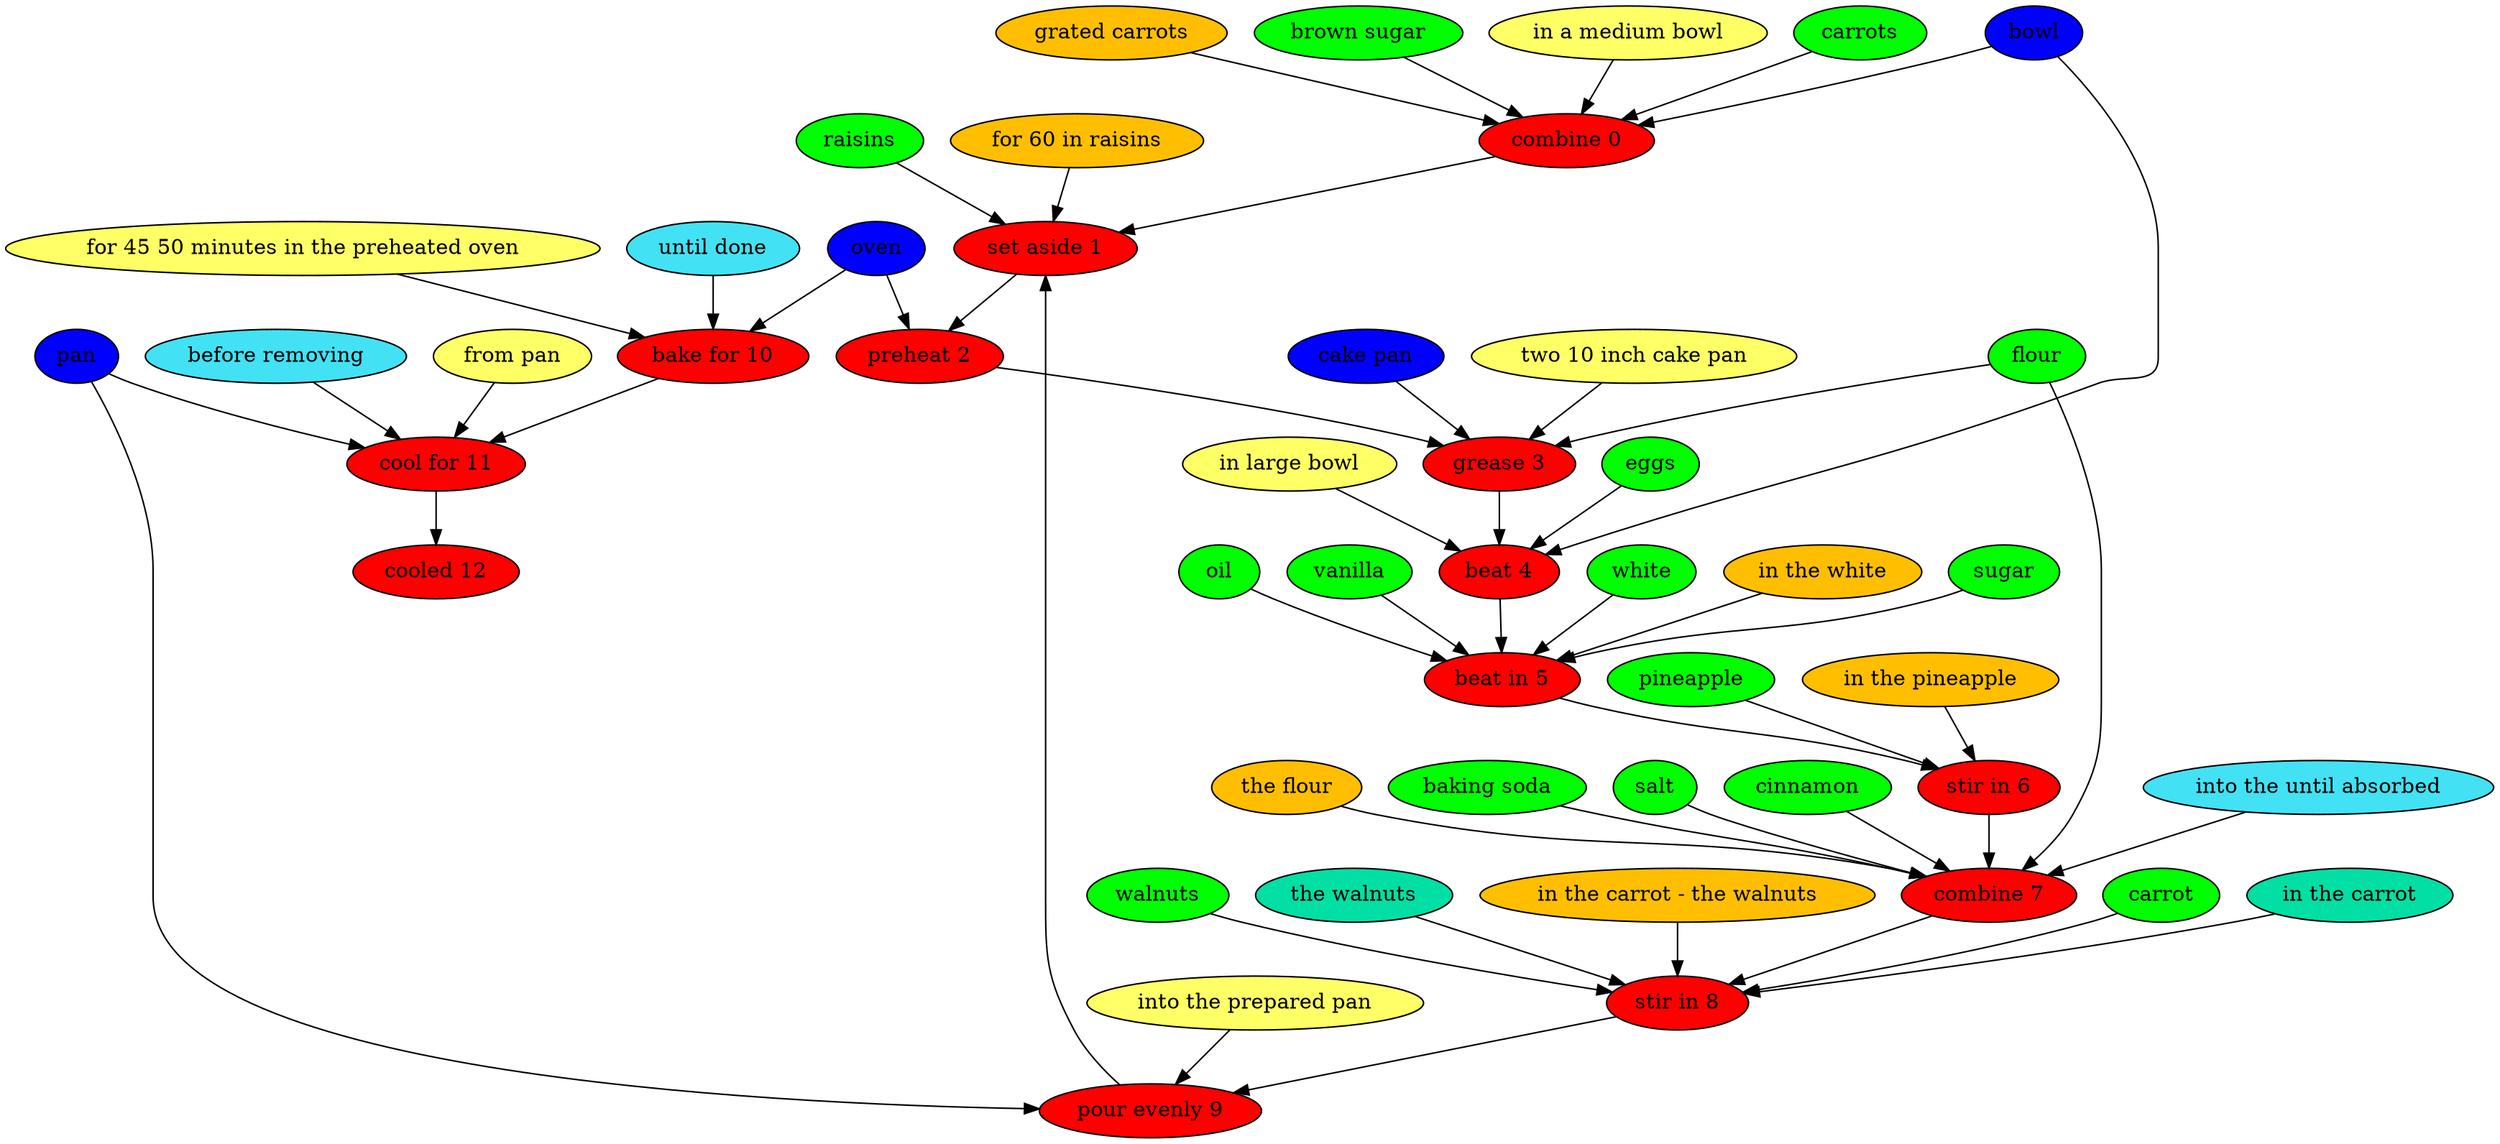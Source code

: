 digraph G {
"combine 0" [style=filled, fillcolor=red];
carrots [style=filled, fillcolor=green];
carrots -> "combine 0";
"grated carrots" [style=filled, fillcolor="#01DFA5"];
"grated carrots" -> "combine 0";
"brown sugar" [style=filled, fillcolor=green];
"brown sugar" -> "combine 0";
bowl [style=filled, fillcolor="#0000ff"];
bowl -> "combine 0";
"in a medium bowl" [style=filled, fillcolor="#ffff66"];
"in a medium bowl" -> "combine 0";
"grated carrots" [style=filled, fillcolor="#FFBF00"];
"set aside 1" [style=filled, fillcolor=red];
raisins [style=filled, fillcolor=green];
raisins -> "set aside 1";
"for 60 in raisins" [style=filled, fillcolor="#01DFA5"];
"for 60 in raisins" -> "set aside 1";
"for 60 in raisins" [style=filled, fillcolor="#FFBF00"];
"preheat 2" [style=filled, fillcolor=red];
oven [style=filled, fillcolor="#0000ff"];
oven -> "preheat 2";
"grease 3" [style=filled, fillcolor=red];
flour [style=filled, fillcolor=green];
flour -> "grease 3";
"cake pan" [style=filled, fillcolor="#0000ff"];
"cake pan" -> "grease 3";
"two 10 inch cake pan" [style=filled, fillcolor="#ffff66"];
"two 10 inch cake pan" -> "grease 3";
pan [style=filled, fillcolor="#0000ff"];
"beat 4" [style=filled, fillcolor=red];
eggs [style=filled, fillcolor=green];
eggs -> "beat 4";
bowl [style=filled, fillcolor="#0000ff"];
bowl -> "beat 4";
"in large bowl" [style=filled, fillcolor="#ffff66"];
"in large bowl" -> "beat 4";
"beat in 5" [style=filled, fillcolor=red];
white [style=filled, fillcolor=green];
white -> "beat in 5";
"in the white" [style=filled, fillcolor="#01DFA5"];
"in the white" -> "beat in 5";
sugar [style=filled, fillcolor=green];
sugar -> "beat in 5";
oil [style=filled, fillcolor=green];
oil -> "beat in 5";
vanilla [style=filled, fillcolor=green];
vanilla -> "beat in 5";
"in the white" [style=filled, fillcolor="#FFBF00"];
"stir in 6" [style=filled, fillcolor=red];
pineapple [style=filled, fillcolor=green];
pineapple -> "stir in 6";
"in the pineapple" [style=filled, fillcolor="#01DFA5"];
"in the pineapple" -> "stir in 6";
"in the pineapple" [style=filled, fillcolor="#FFBF00"];
"combine 7" [style=filled, fillcolor=red];
"into the until absorbed" [style=filled, fillcolor="#42e2f4"];
"into the until absorbed" -> "combine 7";
flour [style=filled, fillcolor=green];
flour -> "combine 7";
"the flour" [style=filled, fillcolor="#01DFA5"];
"the flour" -> "combine 7";
"baking soda" [style=filled, fillcolor=green];
"baking soda" -> "combine 7";
salt [style=filled, fillcolor=green];
salt -> "combine 7";
cinnamon [style=filled, fillcolor=green];
cinnamon -> "combine 7";
"the flour" [style=filled, fillcolor="#FFBF00"];
"stir in 8" [style=filled, fillcolor=red];
carrot [style=filled, fillcolor=green];
carrot -> "stir in 8";
"in the carrot" [style=filled, fillcolor="#01DFA5"];
"in the carrot" -> "stir in 8";
walnuts [style=filled, fillcolor=green];
walnuts -> "stir in 8";
"the walnuts" [style=filled, fillcolor="#01DFA5"];
"the walnuts" -> "stir in 8";
"in the carrot - the walnuts" [style=filled, fillcolor="#FFBF00"];
"in the carrot - the walnuts" -> "stir in 8";
"pour evenly 9" [style=filled, fillcolor=red];
pan [style=filled, fillcolor="#0000ff"];
pan -> "pour evenly 9";
"into the prepared pan" [style=filled, fillcolor="#ffff66"];
"into the prepared pan" -> "pour evenly 9";
"bake for 10" [style=filled, fillcolor=red];
"until done" [style=filled, fillcolor="#42e2f4"];
"until done" -> "bake for 10";
oven [style=filled, fillcolor="#0000ff"];
oven -> "bake for 10";
"for 45 50 minutes in the preheated oven" [style=filled, fillcolor="#ffff66"];
"for 45 50 minutes in the preheated oven" -> "bake for 10";
"cool for 11" [style=filled, fillcolor=red];
"before removing" [style=filled, fillcolor="#42e2f4"];
"before removing" -> "cool for 11";
pan [style=filled, fillcolor="#0000ff"];
pan -> "cool for 11";
"from pan" [style=filled, fillcolor="#ffff66"];
"from pan" -> "cool for 11";
"cooled 12" [style=filled, fillcolor=red];
"combine 0" -> "set aside 1";
"set aside 1" -> "preheat 2";
"preheat 2" -> "grease 3";
"grease 3" -> "beat 4";
"beat 4" -> "beat in 5";
"beat in 5" -> "stir in 6";
"stir in 6" -> "combine 7";
"combine 7" -> "stir in 8";
"stir in 8" -> "pour evenly 9";
"pour evenly 9" -> "set aside 1";
"bake for 10" -> "cool for 11";
"cool for 11" -> "cooled 12";
}
